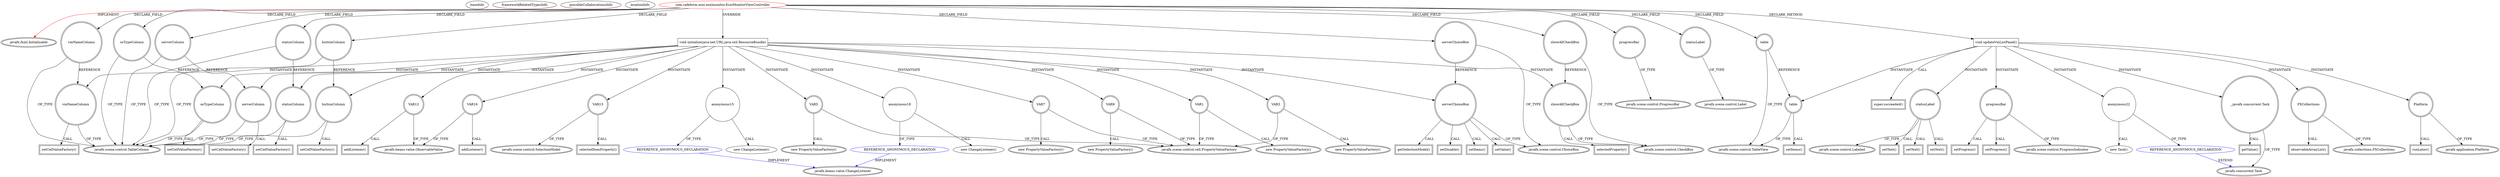 digraph {
baseInfo[graphId=3423,category="extension_graph",isAnonymous=false,possibleRelation=true]
frameworkRelatedTypesInfo[0="javafx.fxml.Initializable"]
possibleCollaborationsInfo[0="3423~OVERRIDING_METHOD_DECLARATION-INSTANTIATION-~javafx.fxml.Initializable ~javafx.beans.value.ChangeListener ~false~true",1="3423~CLIENT_METHOD_DECLARATION-INSTANTIATION-~javafx.fxml.Initializable ~javafx.concurrent.Task ~false~true"]
locationInfo[projectName="kaizawa-esximonitor",filePath="/kaizawa-esximonitor/esximonitor-master/src/com/cafeform/esxi/esximonitor/EsxiMonitorViewController.java",contextSignature="EsxiMonitorViewController",graphId="3423"]
0[label="com.cafeform.esxi.esximonitor.EsxiMonitorViewController",vertexType="ROOT_CLIENT_CLASS_DECLARATION",isFrameworkType=false,color=red]
1[label="javafx.fxml.Initializable",vertexType="FRAMEWORK_INTERFACE_TYPE",isFrameworkType=true,peripheries=2]
2[label="buttonColumn",vertexType="FIELD_DECLARATION",isFrameworkType=true,peripheries=2,shape=circle]
3[label="javafx.scene.control.TableColumn",vertexType="FRAMEWORK_CLASS_TYPE",isFrameworkType=true,peripheries=2]
4[label="osTypeColumn",vertexType="FIELD_DECLARATION",isFrameworkType=true,peripheries=2,shape=circle]
6[label="progressBar",vertexType="FIELD_DECLARATION",isFrameworkType=true,peripheries=2,shape=circle]
7[label="javafx.scene.control.ProgressBar",vertexType="FRAMEWORK_CLASS_TYPE",isFrameworkType=true,peripheries=2]
8[label="serverChoiceBox",vertexType="FIELD_DECLARATION",isFrameworkType=true,peripheries=2,shape=circle]
9[label="javafx.scene.control.ChoiceBox",vertexType="FRAMEWORK_CLASS_TYPE",isFrameworkType=true,peripheries=2]
10[label="serverColumn",vertexType="FIELD_DECLARATION",isFrameworkType=true,peripheries=2,shape=circle]
12[label="showAllCheckBox",vertexType="FIELD_DECLARATION",isFrameworkType=true,peripheries=2,shape=circle]
13[label="javafx.scene.control.CheckBox",vertexType="FRAMEWORK_CLASS_TYPE",isFrameworkType=true,peripheries=2]
14[label="statusColumn",vertexType="FIELD_DECLARATION",isFrameworkType=true,peripheries=2,shape=circle]
16[label="statusLabel",vertexType="FIELD_DECLARATION",isFrameworkType=true,peripheries=2,shape=circle]
17[label="javafx.scene.control.Label",vertexType="FRAMEWORK_CLASS_TYPE",isFrameworkType=true,peripheries=2]
18[label="table",vertexType="FIELD_DECLARATION",isFrameworkType=true,peripheries=2,shape=circle]
19[label="javafx.scene.control.TableView",vertexType="FRAMEWORK_CLASS_TYPE",isFrameworkType=true,peripheries=2]
20[label="vmNameColumn",vertexType="FIELD_DECLARATION",isFrameworkType=true,peripheries=2,shape=circle]
22[label="void initialize(java.net.URL,java.util.ResourceBundle)",vertexType="OVERRIDING_METHOD_DECLARATION",isFrameworkType=false,shape=box]
23[label="statusColumn",vertexType="VARIABLE_EXPRESION",isFrameworkType=true,peripheries=2,shape=circle]
24[label="setCellValueFactory()",vertexType="INSIDE_CALL",isFrameworkType=true,peripheries=2,shape=box]
27[label="VAR1",vertexType="VARIABLE_EXPRESION",isFrameworkType=true,peripheries=2,shape=circle]
28[label="javafx.scene.control.cell.PropertyValueFactory",vertexType="FRAMEWORK_CLASS_TYPE",isFrameworkType=true,peripheries=2]
26[label="new PropertyValueFactory()",vertexType="CONSTRUCTOR_CALL",isFrameworkType=true,peripheries=2]
29[label="serverColumn",vertexType="VARIABLE_EXPRESION",isFrameworkType=true,peripheries=2,shape=circle]
30[label="setCellValueFactory()",vertexType="INSIDE_CALL",isFrameworkType=true,peripheries=2,shape=box]
33[label="VAR3",vertexType="VARIABLE_EXPRESION",isFrameworkType=true,peripheries=2,shape=circle]
32[label="new PropertyValueFactory()",vertexType="CONSTRUCTOR_CALL",isFrameworkType=true,peripheries=2]
35[label="vmNameColumn",vertexType="VARIABLE_EXPRESION",isFrameworkType=true,peripheries=2,shape=circle]
36[label="setCellValueFactory()",vertexType="INSIDE_CALL",isFrameworkType=true,peripheries=2,shape=box]
39[label="VAR5",vertexType="VARIABLE_EXPRESION",isFrameworkType=true,peripheries=2,shape=circle]
38[label="new PropertyValueFactory()",vertexType="CONSTRUCTOR_CALL",isFrameworkType=true,peripheries=2]
41[label="osTypeColumn",vertexType="VARIABLE_EXPRESION",isFrameworkType=true,peripheries=2,shape=circle]
42[label="setCellValueFactory()",vertexType="INSIDE_CALL",isFrameworkType=true,peripheries=2,shape=box]
45[label="VAR7",vertexType="VARIABLE_EXPRESION",isFrameworkType=true,peripheries=2,shape=circle]
44[label="new PropertyValueFactory()",vertexType="CONSTRUCTOR_CALL",isFrameworkType=true,peripheries=2]
47[label="buttonColumn",vertexType="VARIABLE_EXPRESION",isFrameworkType=true,peripheries=2,shape=circle]
48[label="setCellValueFactory()",vertexType="INSIDE_CALL",isFrameworkType=true,peripheries=2,shape=box]
51[label="VAR9",vertexType="VARIABLE_EXPRESION",isFrameworkType=true,peripheries=2,shape=circle]
50[label="new PropertyValueFactory()",vertexType="CONSTRUCTOR_CALL",isFrameworkType=true,peripheries=2]
53[label="serverChoiceBox",vertexType="VARIABLE_EXPRESION",isFrameworkType=true,peripheries=2,shape=circle]
54[label="setItems()",vertexType="INSIDE_CALL",isFrameworkType=true,peripheries=2,shape=box]
57[label="setValue()",vertexType="INSIDE_CALL",isFrameworkType=true,peripheries=2,shape=box]
58[label="VAR12",vertexType="VARIABLE_EXPRESION",isFrameworkType=true,peripheries=2,shape=circle]
60[label="javafx.beans.value.ObservableValue",vertexType="FRAMEWORK_INTERFACE_TYPE",isFrameworkType=true,peripheries=2]
59[label="addListener()",vertexType="INSIDE_CALL",isFrameworkType=true,peripheries=2,shape=box]
61[label="VAR13",vertexType="VARIABLE_EXPRESION",isFrameworkType=true,peripheries=2,shape=circle]
63[label="javafx.scene.control.SelectionModel",vertexType="FRAMEWORK_CLASS_TYPE",isFrameworkType=true,peripheries=2]
62[label="selectedItemProperty()",vertexType="INSIDE_CALL",isFrameworkType=true,peripheries=2,shape=box]
65[label="getSelectionModel()",vertexType="INSIDE_CALL",isFrameworkType=true,peripheries=2,shape=box]
67[label="anonymous15",vertexType="VARIABLE_EXPRESION",isFrameworkType=false,shape=circle]
68[label="REFERENCE_ANONYMOUS_DECLARATION",vertexType="REFERENCE_ANONYMOUS_DECLARATION",isFrameworkType=false,color=blue]
69[label="javafx.beans.value.ChangeListener",vertexType="FRAMEWORK_INTERFACE_TYPE",isFrameworkType=true,peripheries=2]
66[label="new ChangeListener()",vertexType="CONSTRUCTOR_CALL",isFrameworkType=false]
70[label="VAR16",vertexType="VARIABLE_EXPRESION",isFrameworkType=true,peripheries=2,shape=circle]
71[label="addListener()",vertexType="INSIDE_CALL",isFrameworkType=true,peripheries=2,shape=box]
73[label="showAllCheckBox",vertexType="VARIABLE_EXPRESION",isFrameworkType=true,peripheries=2,shape=circle]
74[label="selectedProperty()",vertexType="INSIDE_CALL",isFrameworkType=true,peripheries=2,shape=box]
77[label="anonymous18",vertexType="VARIABLE_EXPRESION",isFrameworkType=false,shape=circle]
78[label="REFERENCE_ANONYMOUS_DECLARATION",vertexType="REFERENCE_ANONYMOUS_DECLARATION",isFrameworkType=false,color=blue]
76[label="new ChangeListener()",vertexType="CONSTRUCTOR_CALL",isFrameworkType=false]
81[label="setDisable()",vertexType="INSIDE_CALL",isFrameworkType=true,peripheries=2,shape=box]
82[label="void updateVmListPanel()",vertexType="CLIENT_METHOD_DECLARATION",isFrameworkType=false,shape=box]
83[label="statusLabel",vertexType="VARIABLE_EXPRESION",isFrameworkType=true,peripheries=2,shape=circle]
85[label="javafx.scene.control.Labeled",vertexType="FRAMEWORK_CLASS_TYPE",isFrameworkType=true,peripheries=2]
84[label="setText()",vertexType="INSIDE_CALL",isFrameworkType=true,peripheries=2,shape=box]
86[label="progressBar",vertexType="VARIABLE_EXPRESION",isFrameworkType=true,peripheries=2,shape=circle]
88[label="javafx.scene.control.ProgressIndicator",vertexType="FRAMEWORK_CLASS_TYPE",isFrameworkType=true,peripheries=2]
87[label="setProgress()",vertexType="INSIDE_CALL",isFrameworkType=true,peripheries=2,shape=box]
90[label="anonymous22",vertexType="VARIABLE_EXPRESION",isFrameworkType=false,shape=circle]
91[label="REFERENCE_ANONYMOUS_DECLARATION",vertexType="REFERENCE_ANONYMOUS_DECLARATION",isFrameworkType=false,color=blue]
92[label="javafx.concurrent.Task",vertexType="FRAMEWORK_CLASS_TYPE",isFrameworkType=true,peripheries=2]
89[label="new Task()",vertexType="CONSTRUCTOR_CALL",isFrameworkType=false]
93[label="FXCollections",vertexType="VARIABLE_EXPRESION",isFrameworkType=true,peripheries=2,shape=circle]
95[label="javafx.collections.FXCollections",vertexType="FRAMEWORK_CLASS_TYPE",isFrameworkType=true,peripheries=2]
94[label="observableArrayList()",vertexType="INSIDE_CALL",isFrameworkType=true,peripheries=2,shape=box]
96[label="Platform",vertexType="VARIABLE_EXPRESION",isFrameworkType=true,peripheries=2,shape=circle]
98[label="javafx.application.Platform",vertexType="FRAMEWORK_CLASS_TYPE",isFrameworkType=true,peripheries=2]
97[label="runLater()",vertexType="INSIDE_CALL",isFrameworkType=true,peripheries=2,shape=box]
100[label="setText()",vertexType="INSIDE_CALL",isFrameworkType=true,peripheries=2,shape=box]
101[label="super.succeeded()",vertexType="SUPER_CALL",isFrameworkType=true,peripheries=2,shape=box]
102[label="_:javafx.concurrent.Task",vertexType="VARIABLE_EXPRESION",isFrameworkType=true,peripheries=2,shape=circle]
103[label="getValue()",vertexType="INSIDE_CALL",isFrameworkType=true,peripheries=2,shape=box]
105[label="table",vertexType="VARIABLE_EXPRESION",isFrameworkType=true,peripheries=2,shape=circle]
106[label="setItems()",vertexType="INSIDE_CALL",isFrameworkType=true,peripheries=2,shape=box]
109[label="setText()",vertexType="INSIDE_CALL",isFrameworkType=true,peripheries=2,shape=box]
111[label="setProgress()",vertexType="INSIDE_CALL",isFrameworkType=true,peripheries=2,shape=box]
0->1[label="IMPLEMENT",color=red]
0->2[label="DECLARE_FIELD"]
2->3[label="OF_TYPE"]
0->4[label="DECLARE_FIELD"]
4->3[label="OF_TYPE"]
0->6[label="DECLARE_FIELD"]
6->7[label="OF_TYPE"]
0->8[label="DECLARE_FIELD"]
8->9[label="OF_TYPE"]
0->10[label="DECLARE_FIELD"]
10->3[label="OF_TYPE"]
0->12[label="DECLARE_FIELD"]
12->13[label="OF_TYPE"]
0->14[label="DECLARE_FIELD"]
14->3[label="OF_TYPE"]
0->16[label="DECLARE_FIELD"]
16->17[label="OF_TYPE"]
0->18[label="DECLARE_FIELD"]
18->19[label="OF_TYPE"]
0->20[label="DECLARE_FIELD"]
20->3[label="OF_TYPE"]
0->22[label="OVERRIDE"]
22->23[label="INSTANTIATE"]
14->23[label="REFERENCE"]
23->3[label="OF_TYPE"]
23->24[label="CALL"]
22->27[label="INSTANTIATE"]
27->28[label="OF_TYPE"]
27->26[label="CALL"]
22->29[label="INSTANTIATE"]
10->29[label="REFERENCE"]
29->3[label="OF_TYPE"]
29->30[label="CALL"]
22->33[label="INSTANTIATE"]
33->28[label="OF_TYPE"]
33->32[label="CALL"]
22->35[label="INSTANTIATE"]
20->35[label="REFERENCE"]
35->3[label="OF_TYPE"]
35->36[label="CALL"]
22->39[label="INSTANTIATE"]
39->28[label="OF_TYPE"]
39->38[label="CALL"]
22->41[label="INSTANTIATE"]
4->41[label="REFERENCE"]
41->3[label="OF_TYPE"]
41->42[label="CALL"]
22->45[label="INSTANTIATE"]
45->28[label="OF_TYPE"]
45->44[label="CALL"]
22->47[label="INSTANTIATE"]
2->47[label="REFERENCE"]
47->3[label="OF_TYPE"]
47->48[label="CALL"]
22->51[label="INSTANTIATE"]
51->28[label="OF_TYPE"]
51->50[label="CALL"]
22->53[label="INSTANTIATE"]
8->53[label="REFERENCE"]
53->9[label="OF_TYPE"]
53->54[label="CALL"]
53->57[label="CALL"]
22->58[label="INSTANTIATE"]
58->60[label="OF_TYPE"]
58->59[label="CALL"]
22->61[label="INSTANTIATE"]
61->63[label="OF_TYPE"]
61->62[label="CALL"]
53->65[label="CALL"]
22->67[label="INSTANTIATE"]
68->69[label="IMPLEMENT",color=blue]
67->68[label="OF_TYPE"]
67->66[label="CALL"]
22->70[label="INSTANTIATE"]
70->60[label="OF_TYPE"]
70->71[label="CALL"]
22->73[label="INSTANTIATE"]
12->73[label="REFERENCE"]
73->13[label="OF_TYPE"]
73->74[label="CALL"]
22->77[label="INSTANTIATE"]
78->69[label="IMPLEMENT",color=blue]
77->78[label="OF_TYPE"]
77->76[label="CALL"]
53->81[label="CALL"]
0->82[label="DECLARE_METHOD"]
82->83[label="INSTANTIATE"]
83->85[label="OF_TYPE"]
83->84[label="CALL"]
82->86[label="INSTANTIATE"]
86->88[label="OF_TYPE"]
86->87[label="CALL"]
82->90[label="INSTANTIATE"]
91->92[label="EXTEND",color=blue]
90->91[label="OF_TYPE"]
90->89[label="CALL"]
82->93[label="INSTANTIATE"]
93->95[label="OF_TYPE"]
93->94[label="CALL"]
82->96[label="INSTANTIATE"]
96->98[label="OF_TYPE"]
96->97[label="CALL"]
83->100[label="CALL"]
82->101[label="CALL"]
82->102[label="INSTANTIATE"]
102->92[label="OF_TYPE"]
102->103[label="CALL"]
82->105[label="INSTANTIATE"]
18->105[label="REFERENCE"]
105->19[label="OF_TYPE"]
105->106[label="CALL"]
83->109[label="CALL"]
86->111[label="CALL"]
}

